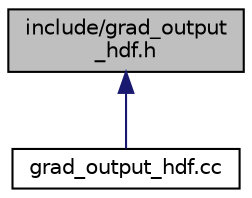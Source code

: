 digraph "include/grad_output_hdf.h"
{
  edge [fontname="Helvetica",fontsize="10",labelfontname="Helvetica",labelfontsize="10"];
  node [fontname="Helvetica",fontsize="10",shape=record];
  Node1 [label="include/grad_output\l_hdf.h",height=0.2,width=0.4,color="black", fillcolor="grey75", style="filled", fontcolor="black"];
  Node1 -> Node2 [dir="back",color="midnightblue",fontsize="10",style="solid",fontname="Helvetica"];
  Node2 [label="grad_output_hdf.cc",height=0.2,width=0.4,color="black", fillcolor="white", style="filled",URL="$grad__output__hdf_8cc.html"];
}
